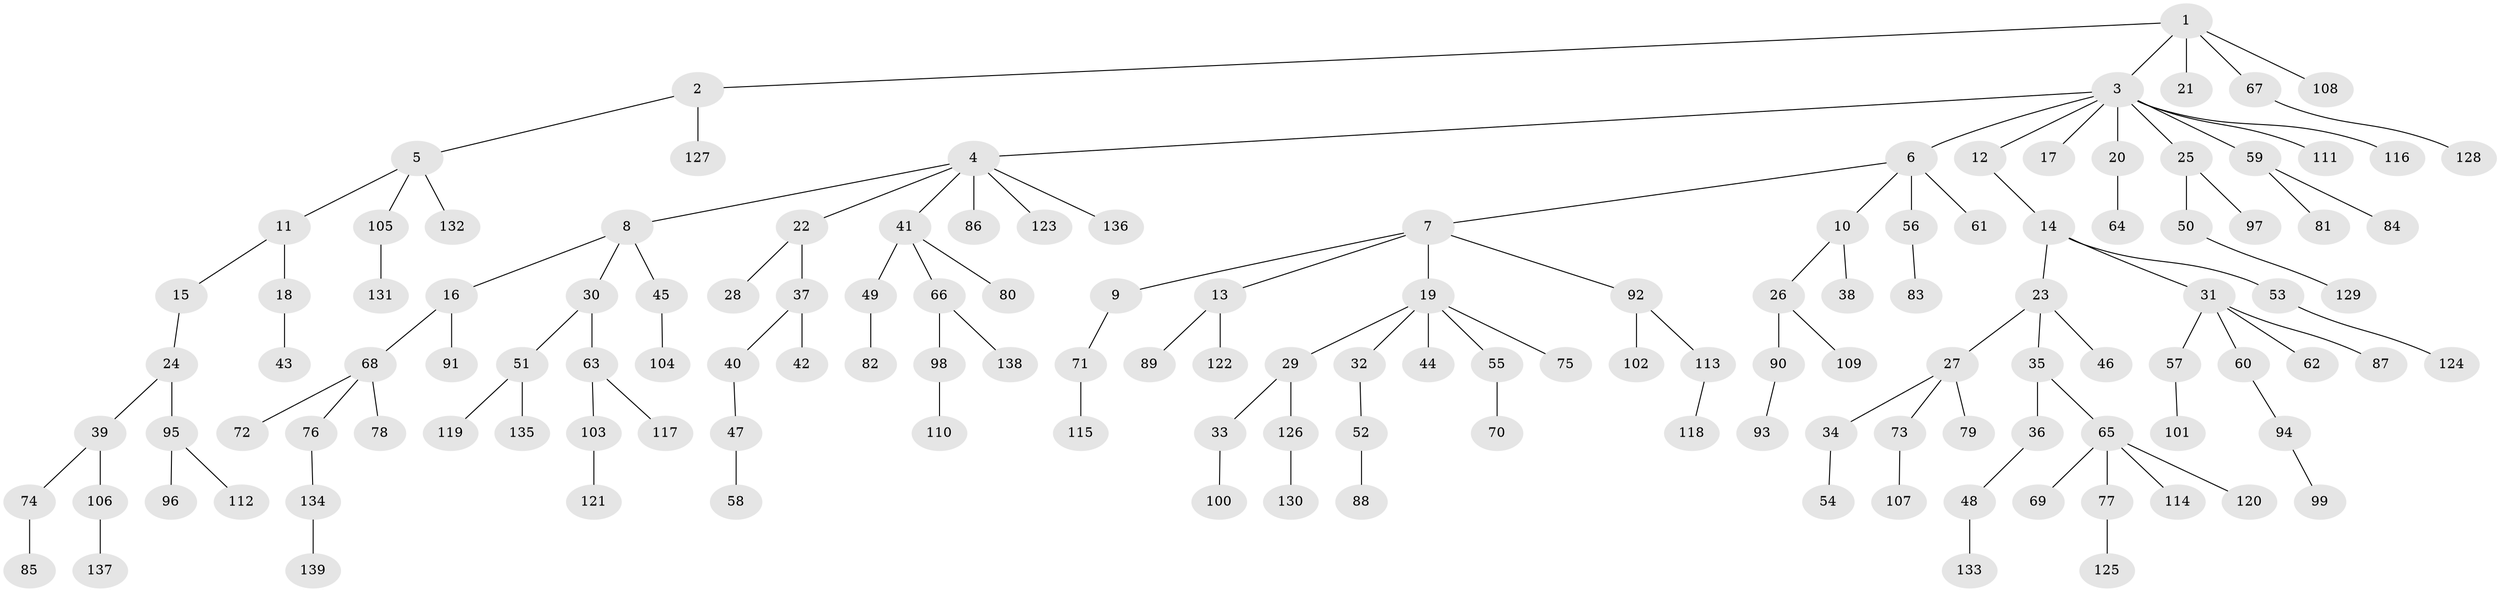 // Generated by graph-tools (version 1.1) at 2025/15/03/09/25 04:15:38]
// undirected, 139 vertices, 138 edges
graph export_dot {
graph [start="1"]
  node [color=gray90,style=filled];
  1;
  2;
  3;
  4;
  5;
  6;
  7;
  8;
  9;
  10;
  11;
  12;
  13;
  14;
  15;
  16;
  17;
  18;
  19;
  20;
  21;
  22;
  23;
  24;
  25;
  26;
  27;
  28;
  29;
  30;
  31;
  32;
  33;
  34;
  35;
  36;
  37;
  38;
  39;
  40;
  41;
  42;
  43;
  44;
  45;
  46;
  47;
  48;
  49;
  50;
  51;
  52;
  53;
  54;
  55;
  56;
  57;
  58;
  59;
  60;
  61;
  62;
  63;
  64;
  65;
  66;
  67;
  68;
  69;
  70;
  71;
  72;
  73;
  74;
  75;
  76;
  77;
  78;
  79;
  80;
  81;
  82;
  83;
  84;
  85;
  86;
  87;
  88;
  89;
  90;
  91;
  92;
  93;
  94;
  95;
  96;
  97;
  98;
  99;
  100;
  101;
  102;
  103;
  104;
  105;
  106;
  107;
  108;
  109;
  110;
  111;
  112;
  113;
  114;
  115;
  116;
  117;
  118;
  119;
  120;
  121;
  122;
  123;
  124;
  125;
  126;
  127;
  128;
  129;
  130;
  131;
  132;
  133;
  134;
  135;
  136;
  137;
  138;
  139;
  1 -- 2;
  1 -- 3;
  1 -- 21;
  1 -- 67;
  1 -- 108;
  2 -- 5;
  2 -- 127;
  3 -- 4;
  3 -- 6;
  3 -- 12;
  3 -- 17;
  3 -- 20;
  3 -- 25;
  3 -- 59;
  3 -- 111;
  3 -- 116;
  4 -- 8;
  4 -- 22;
  4 -- 41;
  4 -- 86;
  4 -- 123;
  4 -- 136;
  5 -- 11;
  5 -- 105;
  5 -- 132;
  6 -- 7;
  6 -- 10;
  6 -- 56;
  6 -- 61;
  7 -- 9;
  7 -- 13;
  7 -- 19;
  7 -- 92;
  8 -- 16;
  8 -- 30;
  8 -- 45;
  9 -- 71;
  10 -- 26;
  10 -- 38;
  11 -- 15;
  11 -- 18;
  12 -- 14;
  13 -- 89;
  13 -- 122;
  14 -- 23;
  14 -- 31;
  14 -- 53;
  15 -- 24;
  16 -- 68;
  16 -- 91;
  18 -- 43;
  19 -- 29;
  19 -- 32;
  19 -- 44;
  19 -- 55;
  19 -- 75;
  20 -- 64;
  22 -- 28;
  22 -- 37;
  23 -- 27;
  23 -- 35;
  23 -- 46;
  24 -- 39;
  24 -- 95;
  25 -- 50;
  25 -- 97;
  26 -- 90;
  26 -- 109;
  27 -- 34;
  27 -- 73;
  27 -- 79;
  29 -- 33;
  29 -- 126;
  30 -- 51;
  30 -- 63;
  31 -- 57;
  31 -- 60;
  31 -- 62;
  31 -- 87;
  32 -- 52;
  33 -- 100;
  34 -- 54;
  35 -- 36;
  35 -- 65;
  36 -- 48;
  37 -- 40;
  37 -- 42;
  39 -- 74;
  39 -- 106;
  40 -- 47;
  41 -- 49;
  41 -- 66;
  41 -- 80;
  45 -- 104;
  47 -- 58;
  48 -- 133;
  49 -- 82;
  50 -- 129;
  51 -- 119;
  51 -- 135;
  52 -- 88;
  53 -- 124;
  55 -- 70;
  56 -- 83;
  57 -- 101;
  59 -- 81;
  59 -- 84;
  60 -- 94;
  63 -- 103;
  63 -- 117;
  65 -- 69;
  65 -- 77;
  65 -- 114;
  65 -- 120;
  66 -- 98;
  66 -- 138;
  67 -- 128;
  68 -- 72;
  68 -- 76;
  68 -- 78;
  71 -- 115;
  73 -- 107;
  74 -- 85;
  76 -- 134;
  77 -- 125;
  90 -- 93;
  92 -- 102;
  92 -- 113;
  94 -- 99;
  95 -- 96;
  95 -- 112;
  98 -- 110;
  103 -- 121;
  105 -- 131;
  106 -- 137;
  113 -- 118;
  126 -- 130;
  134 -- 139;
}

